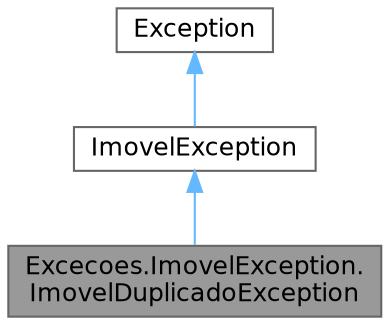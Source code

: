 digraph "Excecoes.ImovelException.ImovelDuplicadoException"
{
 // LATEX_PDF_SIZE
  bgcolor="transparent";
  edge [fontname=Helvetica,fontsize=12,labelfontname=Helvetica,labelfontsize=10];
  node [fontname=Helvetica,fontsize=12,shape=box,height=0.2,width=0.4];
  Node1 [id="Node000001",label="Excecoes.ImovelException.\lImovelDuplicadoException",height=0.2,width=0.4,color="gray40", fillcolor="grey60", style="filled", fontcolor="black",tooltip="Exceção lançada quando um imóvel duplicado é adicionado à lista."];
  Node2 -> Node1 [id="edge1_Node000001_Node000002",dir="back",color="steelblue1",style="solid",tooltip=" "];
  Node2 [id="Node000002",label="ImovelException",height=0.2,width=0.4,color="gray40", fillcolor="white", style="filled",URL="$class_excecoes_1_1_imovel_exception.html",tooltip="Exceção base para o domínio de Imóvel."];
  Node3 -> Node2 [id="edge2_Node000002_Node000003",dir="back",color="steelblue1",style="solid",tooltip=" "];
  Node3 [id="Node000003",label="Exception",height=0.2,width=0.4,color="gray40", fillcolor="white", style="filled",tooltip=" "];
}
